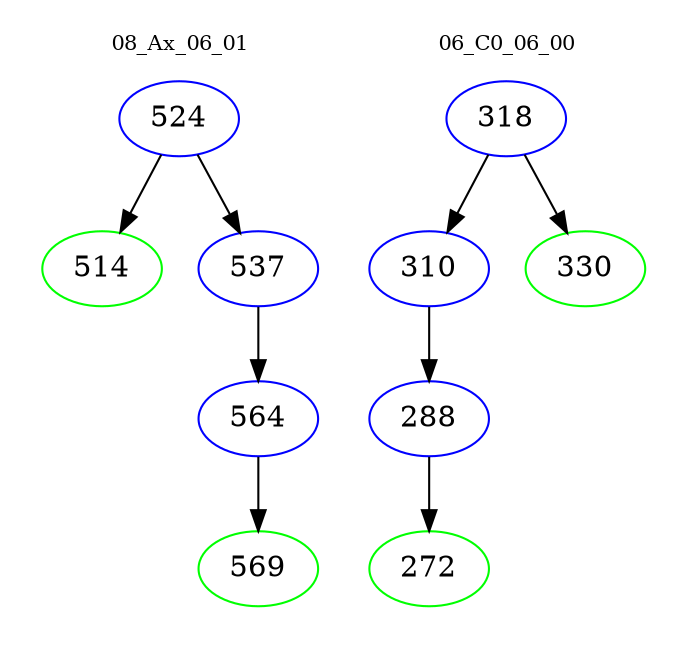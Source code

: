 digraph{
subgraph cluster_0 {
color = white
label = "08_Ax_06_01";
fontsize=10;
T0_524 [label="524", color="blue"]
T0_524 -> T0_514 [color="black"]
T0_514 [label="514", color="green"]
T0_524 -> T0_537 [color="black"]
T0_537 [label="537", color="blue"]
T0_537 -> T0_564 [color="black"]
T0_564 [label="564", color="blue"]
T0_564 -> T0_569 [color="black"]
T0_569 [label="569", color="green"]
}
subgraph cluster_1 {
color = white
label = "06_C0_06_00";
fontsize=10;
T1_318 [label="318", color="blue"]
T1_318 -> T1_310 [color="black"]
T1_310 [label="310", color="blue"]
T1_310 -> T1_288 [color="black"]
T1_288 [label="288", color="blue"]
T1_288 -> T1_272 [color="black"]
T1_272 [label="272", color="green"]
T1_318 -> T1_330 [color="black"]
T1_330 [label="330", color="green"]
}
}
